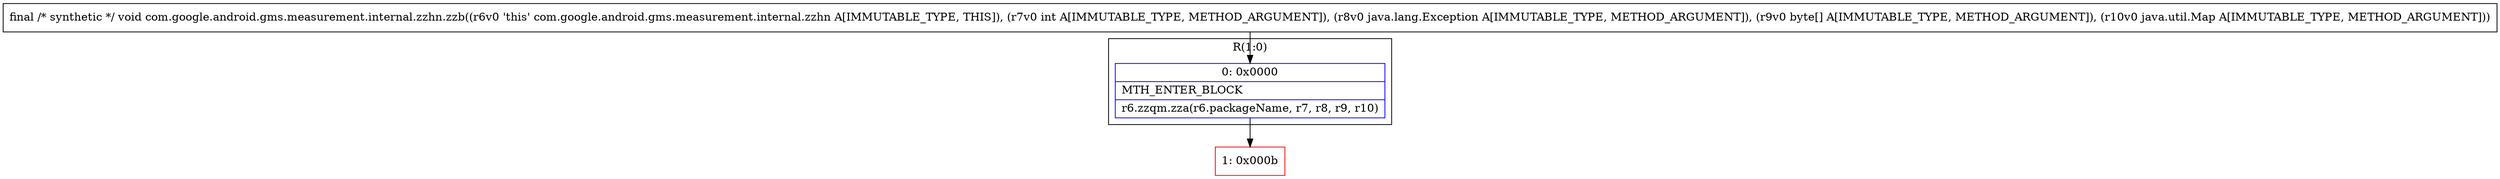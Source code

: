 digraph "CFG forcom.google.android.gms.measurement.internal.zzhn.zzb(ILjava\/lang\/Exception;[BLjava\/util\/Map;)V" {
subgraph cluster_Region_381008585 {
label = "R(1:0)";
node [shape=record,color=blue];
Node_0 [shape=record,label="{0\:\ 0x0000|MTH_ENTER_BLOCK\l|r6.zzqm.zza(r6.packageName, r7, r8, r9, r10)\l}"];
}
Node_1 [shape=record,color=red,label="{1\:\ 0x000b}"];
MethodNode[shape=record,label="{final \/* synthetic *\/ void com.google.android.gms.measurement.internal.zzhn.zzb((r6v0 'this' com.google.android.gms.measurement.internal.zzhn A[IMMUTABLE_TYPE, THIS]), (r7v0 int A[IMMUTABLE_TYPE, METHOD_ARGUMENT]), (r8v0 java.lang.Exception A[IMMUTABLE_TYPE, METHOD_ARGUMENT]), (r9v0 byte[] A[IMMUTABLE_TYPE, METHOD_ARGUMENT]), (r10v0 java.util.Map A[IMMUTABLE_TYPE, METHOD_ARGUMENT])) }"];
MethodNode -> Node_0;
Node_0 -> Node_1;
}

